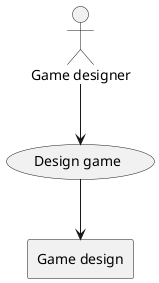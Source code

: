 @startuml
:Game designer: --> (Design game)
rectangle "Game design" as GD {
}
(Design game) --> GD
@enduml